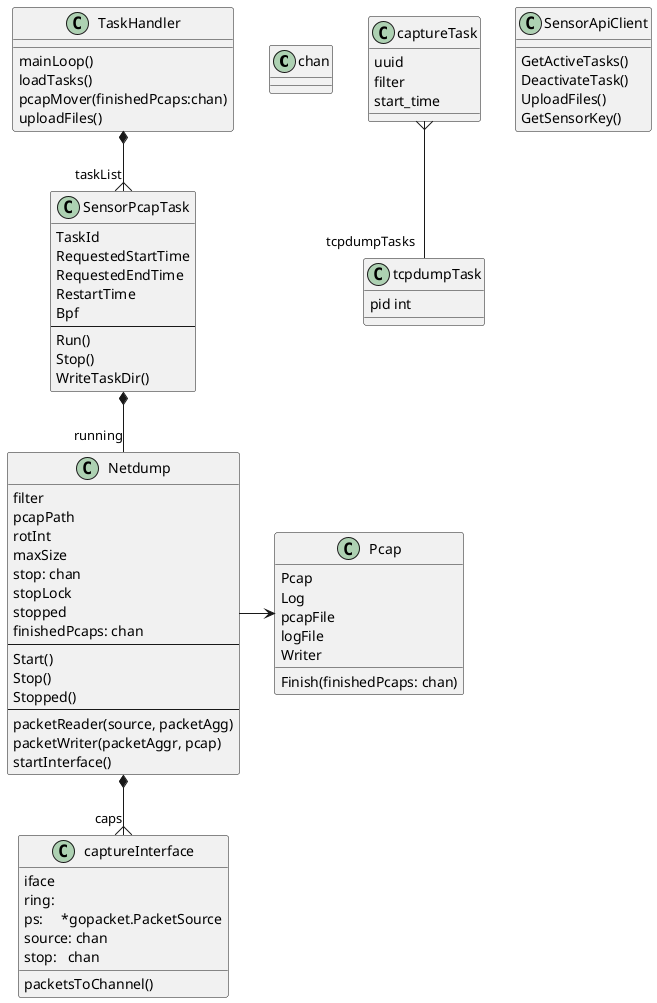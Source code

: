 @startuml
class chan
class TaskHandler{
    mainLoop()
    loadTasks()
    pcapMover(finishedPcaps:chan)
    uploadFiles()
}
TaskHandler *--{ "taskList" SensorPcapTask
class SensorPcapTask  {
	TaskId             
	RequestedStartTime 
	RequestedEndTime   
	RestartTime        
	Bpf                
--
    Run()
    Stop()
    WriteTaskDir()
}
SensorPcapTask *-- "running" Netdump

class  Netdump  {
	filter        
	pcapPath      
	rotInt        
	maxSize       
	stop: chan
	stopLock     
	stopped    
	finishedPcaps: chan
--
    Start()
    Stop()
    Stopped()
--
    packetReader(source, packetAgg)
    packetWriter(packetAggr, pcap)
    startInterface()
}
Netdump *--{ "caps" captureInterface
Netdump -> Pcap
class captureInterface {
    iface  
	ring:  
	ps:     *gopacket.PacketSource
	source: chan 
	stop:   chan

    packetsToChannel()
}
class Pcap  {
	Pcap     
	Log      
	pcapFile 
	logFile  
	Writer   

    Finish(finishedPcaps: chan)
}

class tcpdumpTask  {
	pid int
}

class captureTask  {
	uuid         
	filter       
	start_time   
}
captureTask }-- "tcpdumpTasks" tcpdumpTask 

class SensorApiClient {
    GetActiveTasks()
    DeactivateTask()
    UploadFiles()
    GetSensorKey()
}

@enduml